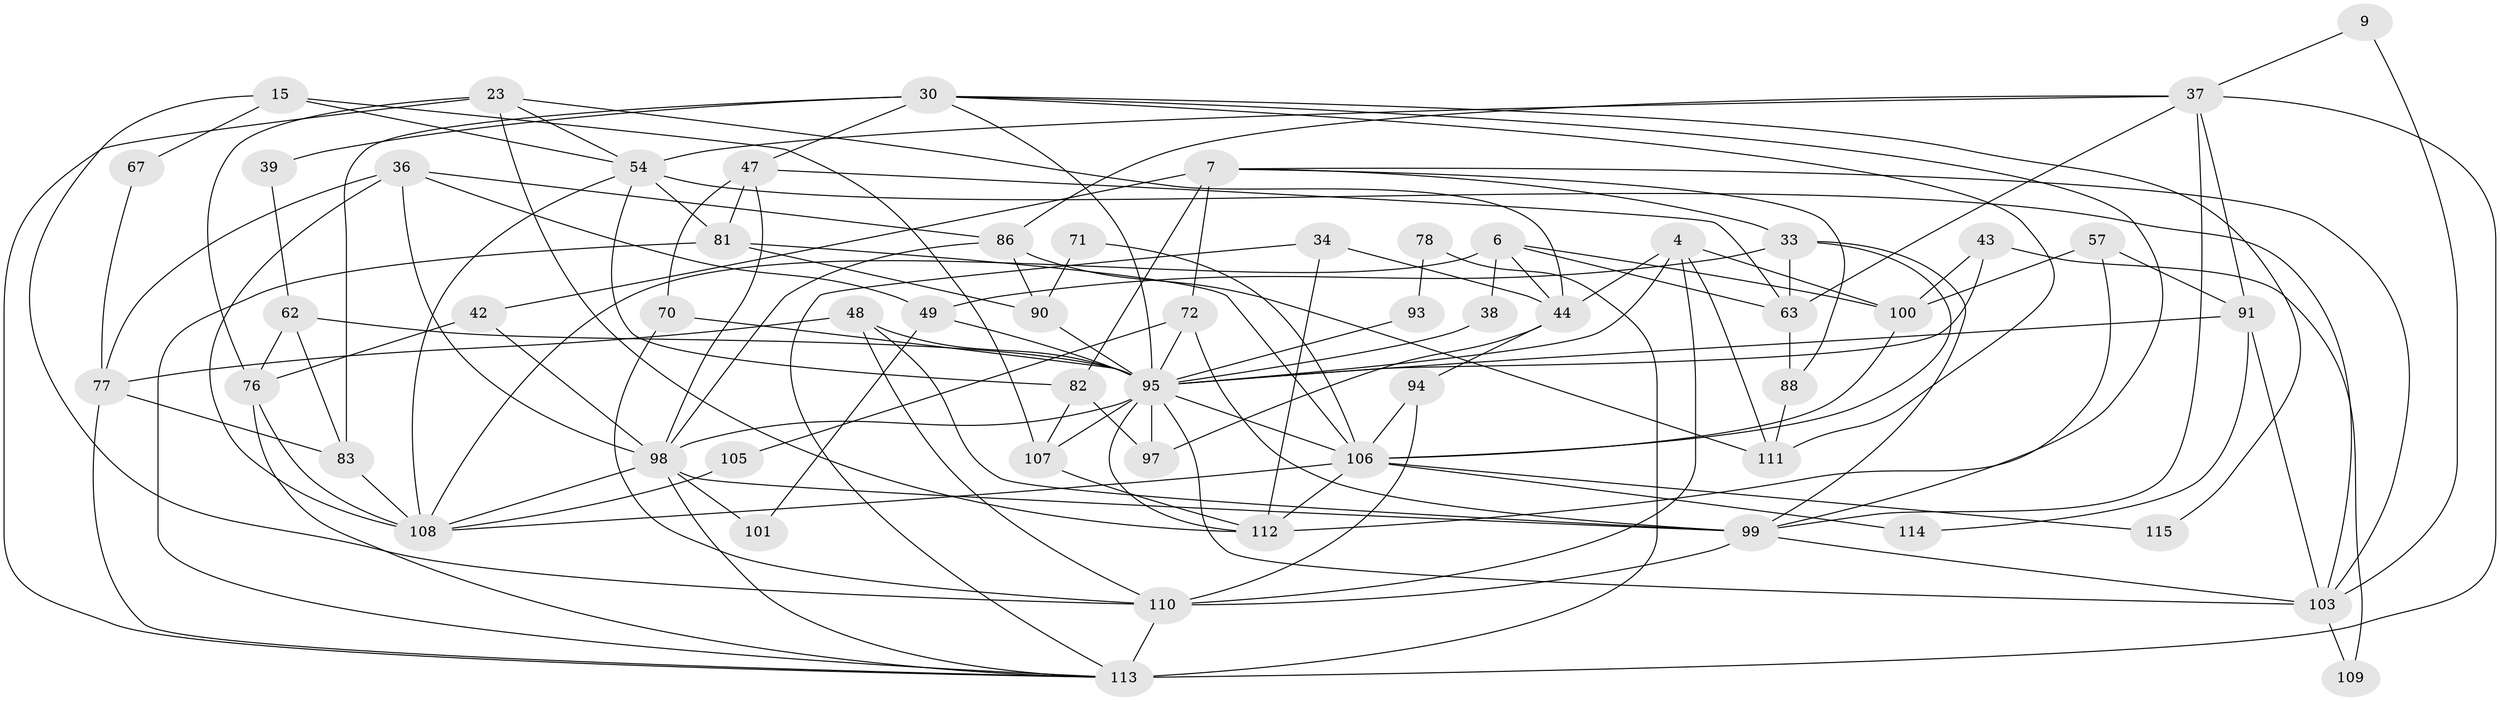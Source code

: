 // original degree distribution, {4: 0.2782608695652174, 7: 0.017391304347826087, 6: 0.09565217391304348, 5: 0.21739130434782608, 2: 0.1565217391304348, 3: 0.21739130434782608, 8: 0.017391304347826087}
// Generated by graph-tools (version 1.1) at 2025/51/03/09/25 04:51:29]
// undirected, 57 vertices, 134 edges
graph export_dot {
graph [start="1"]
  node [color=gray90,style=filled];
  4;
  6;
  7;
  9;
  15;
  23 [super="+10"];
  30;
  33;
  34;
  36;
  37 [super="+8"];
  38;
  39;
  42;
  43;
  44 [super="+11"];
  47 [super="+26"];
  48;
  49 [super="+20"];
  54 [super="+53"];
  57;
  62;
  63 [super="+16+24"];
  67;
  70;
  71;
  72;
  76 [super="+73"];
  77 [super="+46+25"];
  78;
  81 [super="+79"];
  82 [super="+12"];
  83 [super="+52"];
  86;
  88;
  90 [super="+80"];
  91 [super="+35"];
  93;
  94 [super="+61+85"];
  95 [super="+59+69"];
  97 [super="+45"];
  98 [super="+29+58+96"];
  99 [super="+56+84"];
  100 [super="+89"];
  101;
  103 [super="+22"];
  105;
  106 [super="+60+87+102"];
  107 [super="+21"];
  108 [super="+19+31+75"];
  109;
  110 [super="+104+13"];
  111;
  112 [super="+74"];
  113 [super="+18+27+92"];
  114;
  115;
  4 -- 44 [weight=2];
  4 -- 100;
  4 -- 111;
  4 -- 110 [weight=2];
  4 -- 95;
  6 -- 108;
  6 -- 100 [weight=2];
  6 -- 38;
  6 -- 44;
  6 -- 63;
  7 -- 33;
  7 -- 82 [weight=2];
  7 -- 42;
  7 -- 72;
  7 -- 88;
  7 -- 103;
  9 -- 37;
  9 -- 103;
  15 -- 67;
  15 -- 107;
  15 -- 54;
  15 -- 110;
  23 -- 76 [weight=2];
  23 -- 112 [weight=2];
  23 -- 44;
  23 -- 54;
  23 -- 113;
  30 -- 111;
  30 -- 39;
  30 -- 47;
  30 -- 83 [weight=2];
  30 -- 99;
  30 -- 115;
  30 -- 95;
  33 -- 99;
  33 -- 63;
  33 -- 49;
  33 -- 106;
  34 -- 44;
  34 -- 112;
  34 -- 113;
  36 -- 86;
  36 -- 77;
  36 -- 98;
  36 -- 108;
  36 -- 49;
  37 -- 54 [weight=2];
  37 -- 86;
  37 -- 113 [weight=2];
  37 -- 91;
  37 -- 63;
  37 -- 99;
  38 -- 95;
  39 -- 62;
  42 -- 76;
  42 -- 98;
  43 -- 95 [weight=2];
  43 -- 109;
  43 -- 100;
  44 -- 97;
  44 -- 94;
  47 -- 70 [weight=2];
  47 -- 81;
  47 -- 63;
  47 -- 98;
  48 -- 99 [weight=2];
  48 -- 110;
  48 -- 77;
  48 -- 95;
  49 -- 101;
  49 -- 95 [weight=2];
  54 -- 103 [weight=2];
  54 -- 108 [weight=2];
  54 -- 81;
  54 -- 82;
  57 -- 91;
  57 -- 100;
  57 -- 112;
  62 -- 76 [weight=2];
  62 -- 83;
  62 -- 95 [weight=2];
  63 -- 88;
  67 -- 77;
  70 -- 110 [weight=2];
  70 -- 95;
  71 -- 90 [weight=2];
  71 -- 106;
  72 -- 105;
  72 -- 99;
  72 -- 95;
  76 -- 108;
  76 -- 113;
  77 -- 83;
  77 -- 113;
  78 -- 93;
  78 -- 113 [weight=2];
  81 -- 90 [weight=3];
  81 -- 106;
  81 -- 113;
  82 -- 97 [weight=2];
  82 -- 107 [weight=2];
  83 -- 108;
  86 -- 90;
  86 -- 111;
  86 -- 98;
  88 -- 111;
  90 -- 95;
  91 -- 103 [weight=2];
  91 -- 114;
  91 -- 95 [weight=2];
  93 -- 95 [weight=2];
  94 -- 106 [weight=3];
  94 -- 110 [weight=2];
  95 -- 107;
  95 -- 106 [weight=4];
  95 -- 97;
  95 -- 98 [weight=4];
  95 -- 103;
  95 -- 112;
  98 -- 99;
  98 -- 113;
  98 -- 101;
  98 -- 108;
  99 -- 110 [weight=2];
  99 -- 103;
  100 -- 106;
  103 -- 109;
  105 -- 108;
  106 -- 114;
  106 -- 108;
  106 -- 115;
  106 -- 112;
  107 -- 112;
  110 -- 113 [weight=2];
}
